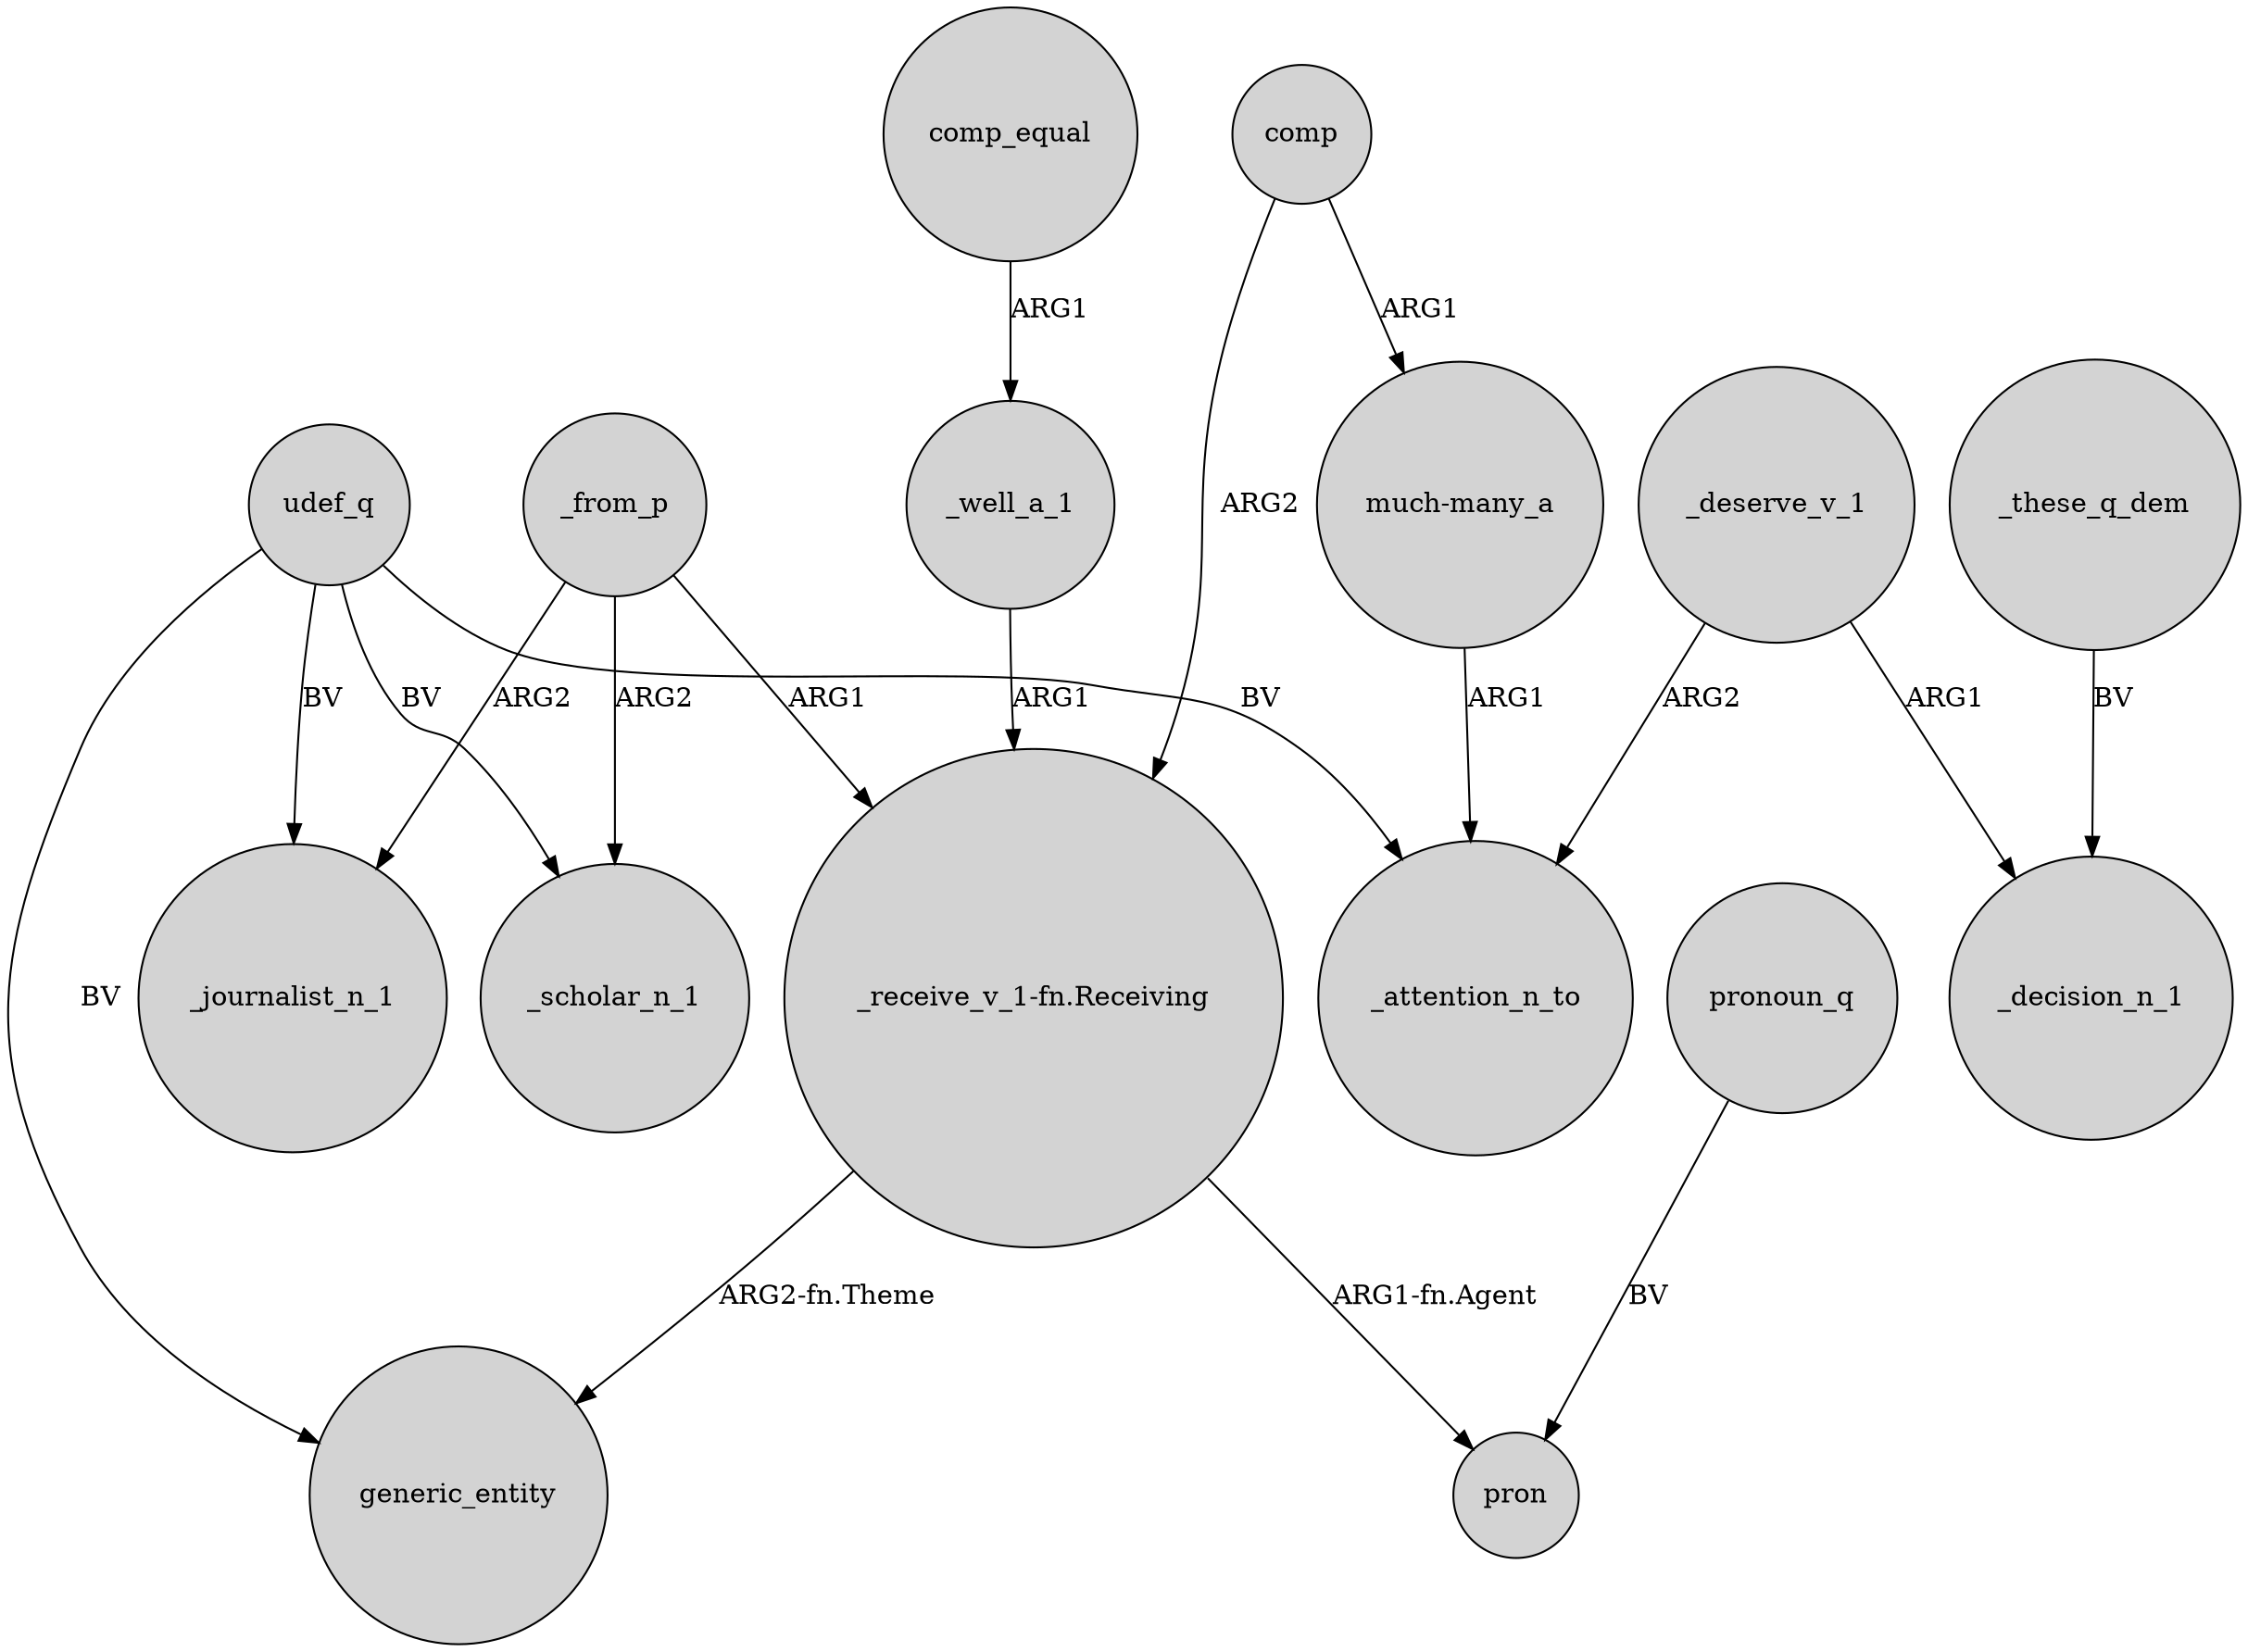 digraph {
	node [shape=circle style=filled]
	"much-many_a" -> _attention_n_to [label=ARG1]
	_from_p -> "_receive_v_1-fn.Receiving" [label=ARG1]
	udef_q -> _scholar_n_1 [label=BV]
	_well_a_1 -> "_receive_v_1-fn.Receiving" [label=ARG1]
	comp -> "much-many_a" [label=ARG1]
	_deserve_v_1 -> _decision_n_1 [label=ARG1]
	udef_q -> generic_entity [label=BV]
	_from_p -> _scholar_n_1 [label=ARG2]
	_deserve_v_1 -> _attention_n_to [label=ARG2]
	_these_q_dem -> _decision_n_1 [label=BV]
	"_receive_v_1-fn.Receiving" -> generic_entity [label="ARG2-fn.Theme"]
	_from_p -> _journalist_n_1 [label=ARG2]
	udef_q -> _journalist_n_1 [label=BV]
	udef_q -> _attention_n_to [label=BV]
	"_receive_v_1-fn.Receiving" -> pron [label="ARG1-fn.Agent"]
	comp -> "_receive_v_1-fn.Receiving" [label=ARG2]
	comp_equal -> _well_a_1 [label=ARG1]
	pronoun_q -> pron [label=BV]
}
